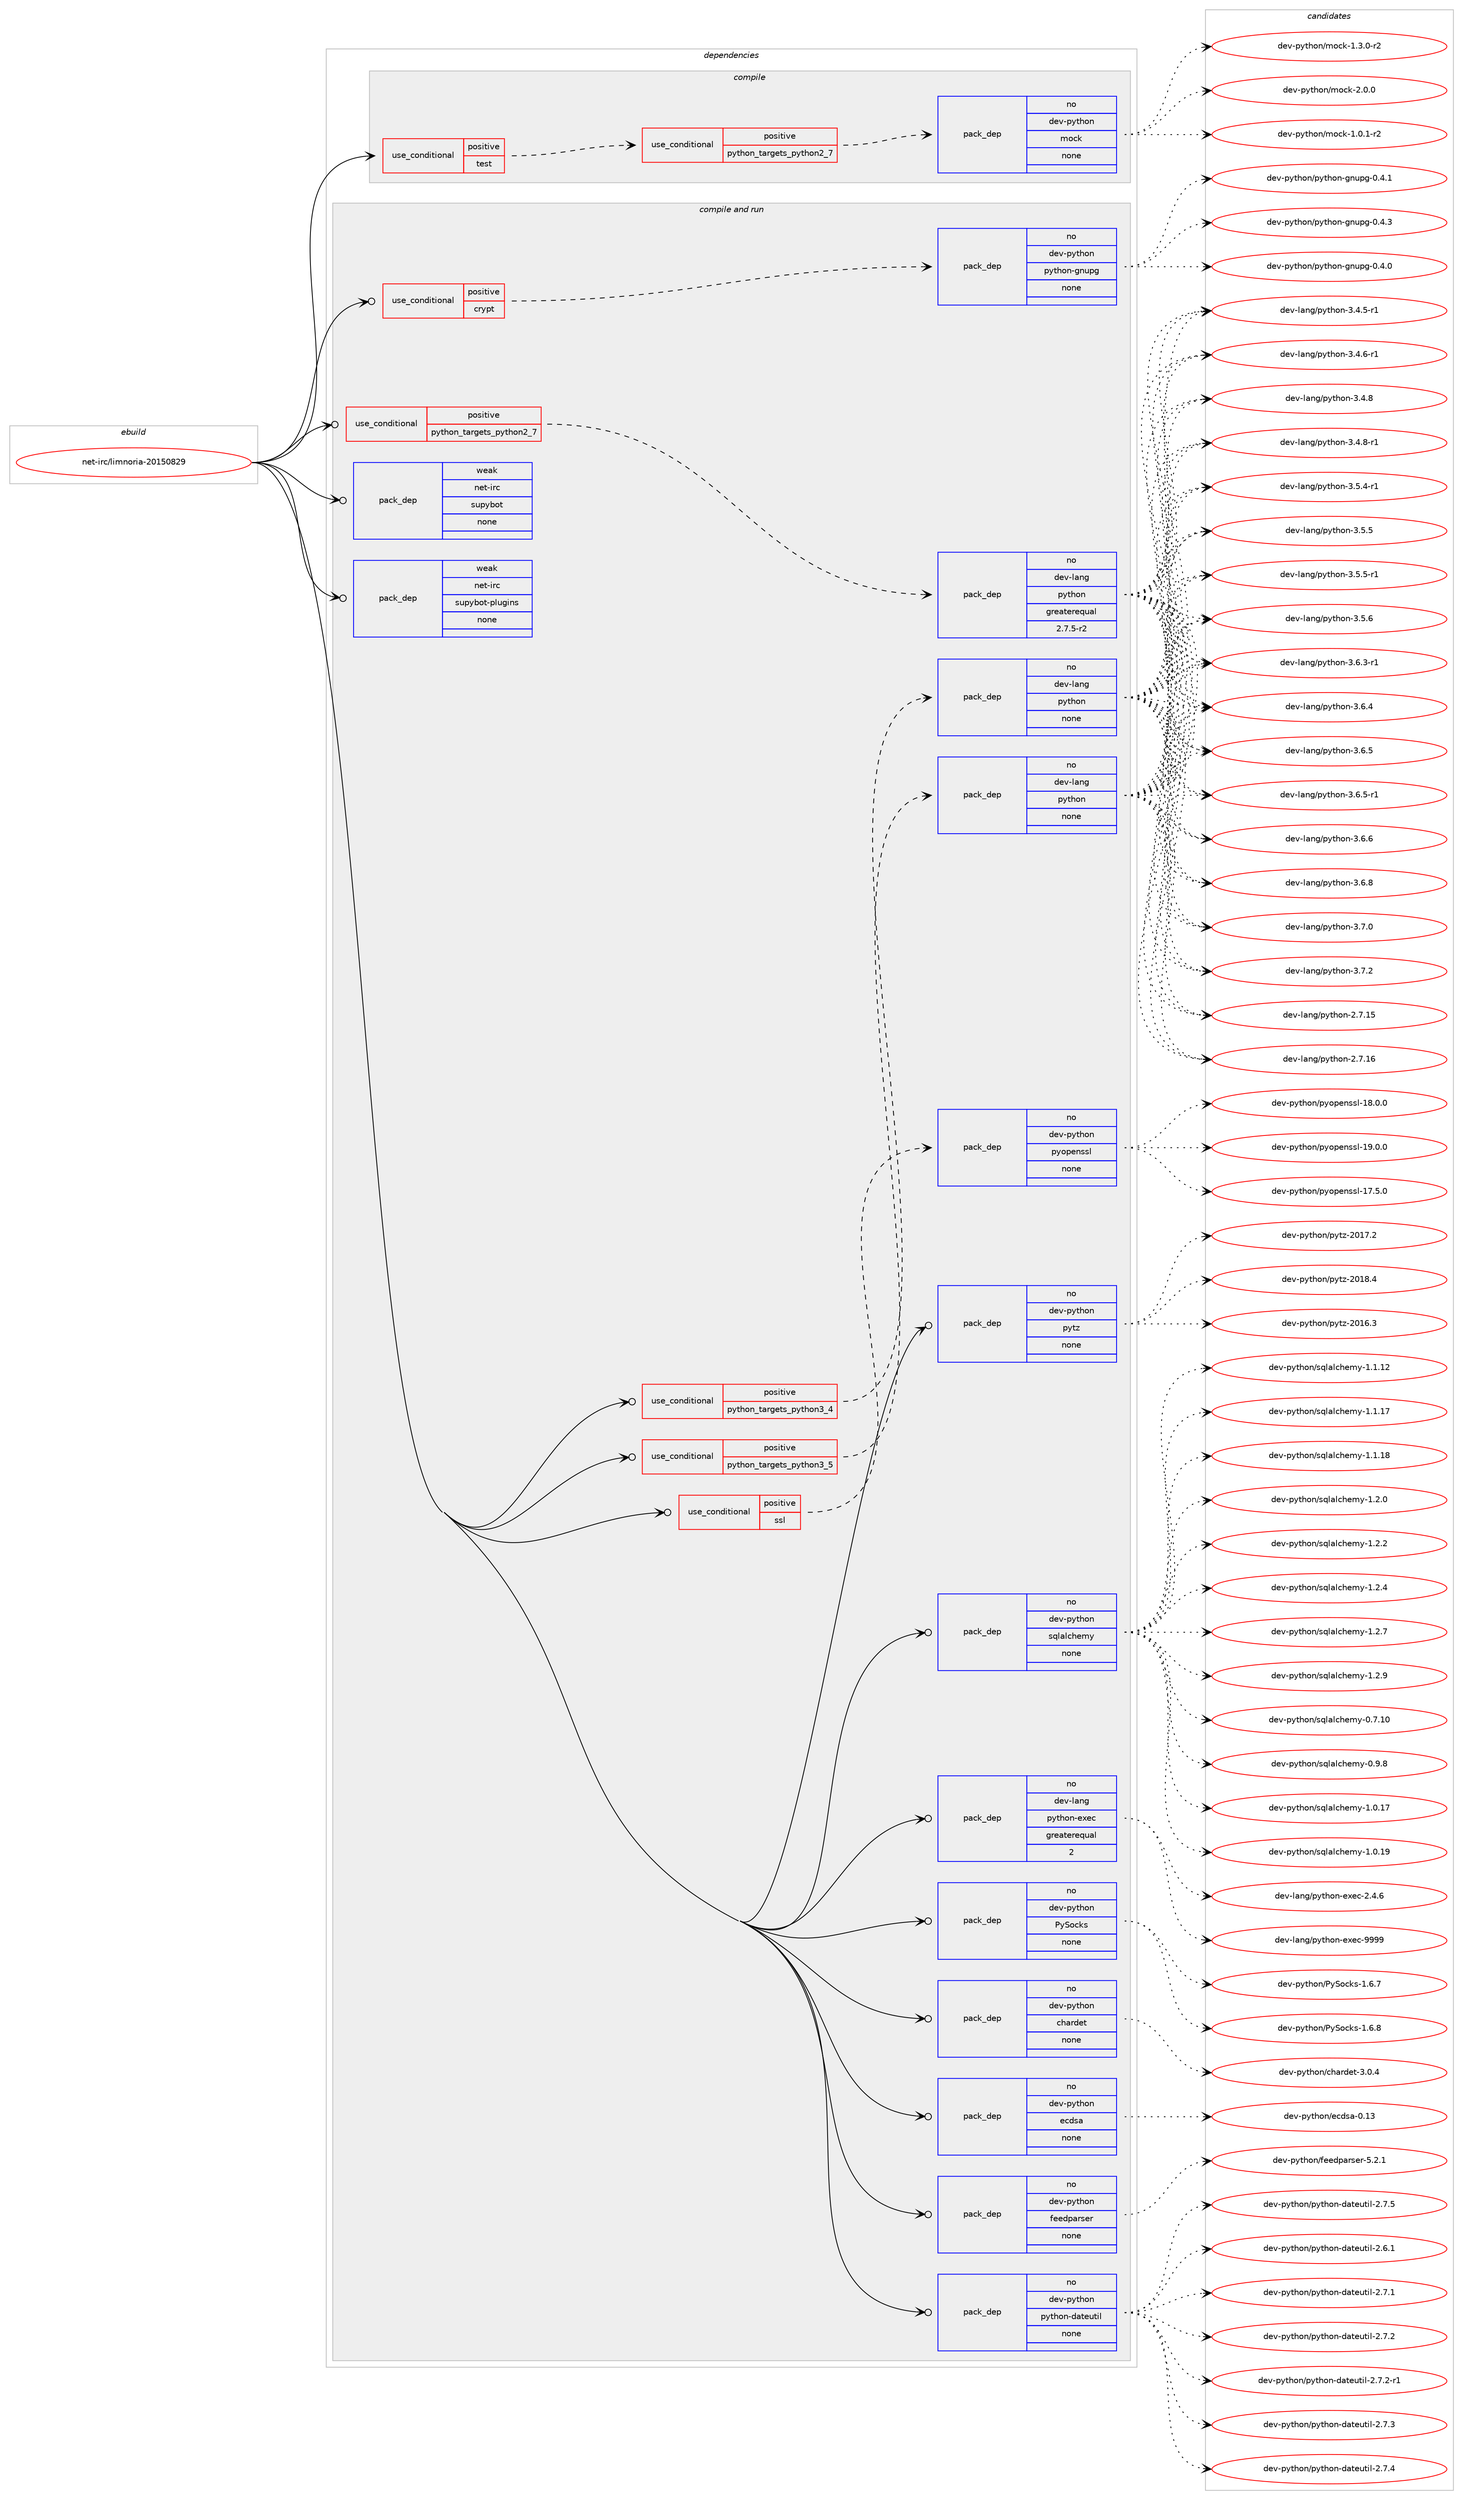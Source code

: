 digraph prolog {

# *************
# Graph options
# *************

newrank=true;
concentrate=true;
compound=true;
graph [rankdir=LR,fontname=Helvetica,fontsize=10,ranksep=1.5];#, ranksep=2.5, nodesep=0.2];
edge  [arrowhead=vee];
node  [fontname=Helvetica,fontsize=10];

# **********
# The ebuild
# **********

subgraph cluster_leftcol {
color=gray;
rank=same;
label=<<i>ebuild</i>>;
id [label="net-irc/limnoria-20150829", color=red, width=4, href="../net-irc/limnoria-20150829.svg"];
}

# ****************
# The dependencies
# ****************

subgraph cluster_midcol {
color=gray;
label=<<i>dependencies</i>>;
subgraph cluster_compile {
fillcolor="#eeeeee";
style=filled;
label=<<i>compile</i>>;
subgraph cond445513 {
dependency1657054 [label=<<TABLE BORDER="0" CELLBORDER="1" CELLSPACING="0" CELLPADDING="4"><TR><TD ROWSPAN="3" CELLPADDING="10">use_conditional</TD></TR><TR><TD>positive</TD></TR><TR><TD>test</TD></TR></TABLE>>, shape=none, color=red];
subgraph cond445514 {
dependency1657055 [label=<<TABLE BORDER="0" CELLBORDER="1" CELLSPACING="0" CELLPADDING="4"><TR><TD ROWSPAN="3" CELLPADDING="10">use_conditional</TD></TR><TR><TD>positive</TD></TR><TR><TD>python_targets_python2_7</TD></TR></TABLE>>, shape=none, color=red];
subgraph pack1184683 {
dependency1657056 [label=<<TABLE BORDER="0" CELLBORDER="1" CELLSPACING="0" CELLPADDING="4" WIDTH="220"><TR><TD ROWSPAN="6" CELLPADDING="30">pack_dep</TD></TR><TR><TD WIDTH="110">no</TD></TR><TR><TD>dev-python</TD></TR><TR><TD>mock</TD></TR><TR><TD>none</TD></TR><TR><TD></TD></TR></TABLE>>, shape=none, color=blue];
}
dependency1657055:e -> dependency1657056:w [weight=20,style="dashed",arrowhead="vee"];
}
dependency1657054:e -> dependency1657055:w [weight=20,style="dashed",arrowhead="vee"];
}
id:e -> dependency1657054:w [weight=20,style="solid",arrowhead="vee"];
}
subgraph cluster_compileandrun {
fillcolor="#eeeeee";
style=filled;
label=<<i>compile and run</i>>;
subgraph cond445515 {
dependency1657057 [label=<<TABLE BORDER="0" CELLBORDER="1" CELLSPACING="0" CELLPADDING="4"><TR><TD ROWSPAN="3" CELLPADDING="10">use_conditional</TD></TR><TR><TD>positive</TD></TR><TR><TD>crypt</TD></TR></TABLE>>, shape=none, color=red];
subgraph pack1184684 {
dependency1657058 [label=<<TABLE BORDER="0" CELLBORDER="1" CELLSPACING="0" CELLPADDING="4" WIDTH="220"><TR><TD ROWSPAN="6" CELLPADDING="30">pack_dep</TD></TR><TR><TD WIDTH="110">no</TD></TR><TR><TD>dev-python</TD></TR><TR><TD>python-gnupg</TD></TR><TR><TD>none</TD></TR><TR><TD></TD></TR></TABLE>>, shape=none, color=blue];
}
dependency1657057:e -> dependency1657058:w [weight=20,style="dashed",arrowhead="vee"];
}
id:e -> dependency1657057:w [weight=20,style="solid",arrowhead="odotvee"];
subgraph cond445516 {
dependency1657059 [label=<<TABLE BORDER="0" CELLBORDER="1" CELLSPACING="0" CELLPADDING="4"><TR><TD ROWSPAN="3" CELLPADDING="10">use_conditional</TD></TR><TR><TD>positive</TD></TR><TR><TD>python_targets_python2_7</TD></TR></TABLE>>, shape=none, color=red];
subgraph pack1184685 {
dependency1657060 [label=<<TABLE BORDER="0" CELLBORDER="1" CELLSPACING="0" CELLPADDING="4" WIDTH="220"><TR><TD ROWSPAN="6" CELLPADDING="30">pack_dep</TD></TR><TR><TD WIDTH="110">no</TD></TR><TR><TD>dev-lang</TD></TR><TR><TD>python</TD></TR><TR><TD>greaterequal</TD></TR><TR><TD>2.7.5-r2</TD></TR></TABLE>>, shape=none, color=blue];
}
dependency1657059:e -> dependency1657060:w [weight=20,style="dashed",arrowhead="vee"];
}
id:e -> dependency1657059:w [weight=20,style="solid",arrowhead="odotvee"];
subgraph cond445517 {
dependency1657061 [label=<<TABLE BORDER="0" CELLBORDER="1" CELLSPACING="0" CELLPADDING="4"><TR><TD ROWSPAN="3" CELLPADDING="10">use_conditional</TD></TR><TR><TD>positive</TD></TR><TR><TD>python_targets_python3_4</TD></TR></TABLE>>, shape=none, color=red];
subgraph pack1184686 {
dependency1657062 [label=<<TABLE BORDER="0" CELLBORDER="1" CELLSPACING="0" CELLPADDING="4" WIDTH="220"><TR><TD ROWSPAN="6" CELLPADDING="30">pack_dep</TD></TR><TR><TD WIDTH="110">no</TD></TR><TR><TD>dev-lang</TD></TR><TR><TD>python</TD></TR><TR><TD>none</TD></TR><TR><TD></TD></TR></TABLE>>, shape=none, color=blue];
}
dependency1657061:e -> dependency1657062:w [weight=20,style="dashed",arrowhead="vee"];
}
id:e -> dependency1657061:w [weight=20,style="solid",arrowhead="odotvee"];
subgraph cond445518 {
dependency1657063 [label=<<TABLE BORDER="0" CELLBORDER="1" CELLSPACING="0" CELLPADDING="4"><TR><TD ROWSPAN="3" CELLPADDING="10">use_conditional</TD></TR><TR><TD>positive</TD></TR><TR><TD>python_targets_python3_5</TD></TR></TABLE>>, shape=none, color=red];
subgraph pack1184687 {
dependency1657064 [label=<<TABLE BORDER="0" CELLBORDER="1" CELLSPACING="0" CELLPADDING="4" WIDTH="220"><TR><TD ROWSPAN="6" CELLPADDING="30">pack_dep</TD></TR><TR><TD WIDTH="110">no</TD></TR><TR><TD>dev-lang</TD></TR><TR><TD>python</TD></TR><TR><TD>none</TD></TR><TR><TD></TD></TR></TABLE>>, shape=none, color=blue];
}
dependency1657063:e -> dependency1657064:w [weight=20,style="dashed",arrowhead="vee"];
}
id:e -> dependency1657063:w [weight=20,style="solid",arrowhead="odotvee"];
subgraph cond445519 {
dependency1657065 [label=<<TABLE BORDER="0" CELLBORDER="1" CELLSPACING="0" CELLPADDING="4"><TR><TD ROWSPAN="3" CELLPADDING="10">use_conditional</TD></TR><TR><TD>positive</TD></TR><TR><TD>ssl</TD></TR></TABLE>>, shape=none, color=red];
subgraph pack1184688 {
dependency1657066 [label=<<TABLE BORDER="0" CELLBORDER="1" CELLSPACING="0" CELLPADDING="4" WIDTH="220"><TR><TD ROWSPAN="6" CELLPADDING="30">pack_dep</TD></TR><TR><TD WIDTH="110">no</TD></TR><TR><TD>dev-python</TD></TR><TR><TD>pyopenssl</TD></TR><TR><TD>none</TD></TR><TR><TD></TD></TR></TABLE>>, shape=none, color=blue];
}
dependency1657065:e -> dependency1657066:w [weight=20,style="dashed",arrowhead="vee"];
}
id:e -> dependency1657065:w [weight=20,style="solid",arrowhead="odotvee"];
subgraph pack1184689 {
dependency1657067 [label=<<TABLE BORDER="0" CELLBORDER="1" CELLSPACING="0" CELLPADDING="4" WIDTH="220"><TR><TD ROWSPAN="6" CELLPADDING="30">pack_dep</TD></TR><TR><TD WIDTH="110">no</TD></TR><TR><TD>dev-lang</TD></TR><TR><TD>python-exec</TD></TR><TR><TD>greaterequal</TD></TR><TR><TD>2</TD></TR></TABLE>>, shape=none, color=blue];
}
id:e -> dependency1657067:w [weight=20,style="solid",arrowhead="odotvee"];
subgraph pack1184690 {
dependency1657068 [label=<<TABLE BORDER="0" CELLBORDER="1" CELLSPACING="0" CELLPADDING="4" WIDTH="220"><TR><TD ROWSPAN="6" CELLPADDING="30">pack_dep</TD></TR><TR><TD WIDTH="110">no</TD></TR><TR><TD>dev-python</TD></TR><TR><TD>PySocks</TD></TR><TR><TD>none</TD></TR><TR><TD></TD></TR></TABLE>>, shape=none, color=blue];
}
id:e -> dependency1657068:w [weight=20,style="solid",arrowhead="odotvee"];
subgraph pack1184691 {
dependency1657069 [label=<<TABLE BORDER="0" CELLBORDER="1" CELLSPACING="0" CELLPADDING="4" WIDTH="220"><TR><TD ROWSPAN="6" CELLPADDING="30">pack_dep</TD></TR><TR><TD WIDTH="110">no</TD></TR><TR><TD>dev-python</TD></TR><TR><TD>chardet</TD></TR><TR><TD>none</TD></TR><TR><TD></TD></TR></TABLE>>, shape=none, color=blue];
}
id:e -> dependency1657069:w [weight=20,style="solid",arrowhead="odotvee"];
subgraph pack1184692 {
dependency1657070 [label=<<TABLE BORDER="0" CELLBORDER="1" CELLSPACING="0" CELLPADDING="4" WIDTH="220"><TR><TD ROWSPAN="6" CELLPADDING="30">pack_dep</TD></TR><TR><TD WIDTH="110">no</TD></TR><TR><TD>dev-python</TD></TR><TR><TD>ecdsa</TD></TR><TR><TD>none</TD></TR><TR><TD></TD></TR></TABLE>>, shape=none, color=blue];
}
id:e -> dependency1657070:w [weight=20,style="solid",arrowhead="odotvee"];
subgraph pack1184693 {
dependency1657071 [label=<<TABLE BORDER="0" CELLBORDER="1" CELLSPACING="0" CELLPADDING="4" WIDTH="220"><TR><TD ROWSPAN="6" CELLPADDING="30">pack_dep</TD></TR><TR><TD WIDTH="110">no</TD></TR><TR><TD>dev-python</TD></TR><TR><TD>feedparser</TD></TR><TR><TD>none</TD></TR><TR><TD></TD></TR></TABLE>>, shape=none, color=blue];
}
id:e -> dependency1657071:w [weight=20,style="solid",arrowhead="odotvee"];
subgraph pack1184694 {
dependency1657072 [label=<<TABLE BORDER="0" CELLBORDER="1" CELLSPACING="0" CELLPADDING="4" WIDTH="220"><TR><TD ROWSPAN="6" CELLPADDING="30">pack_dep</TD></TR><TR><TD WIDTH="110">no</TD></TR><TR><TD>dev-python</TD></TR><TR><TD>python-dateutil</TD></TR><TR><TD>none</TD></TR><TR><TD></TD></TR></TABLE>>, shape=none, color=blue];
}
id:e -> dependency1657072:w [weight=20,style="solid",arrowhead="odotvee"];
subgraph pack1184695 {
dependency1657073 [label=<<TABLE BORDER="0" CELLBORDER="1" CELLSPACING="0" CELLPADDING="4" WIDTH="220"><TR><TD ROWSPAN="6" CELLPADDING="30">pack_dep</TD></TR><TR><TD WIDTH="110">no</TD></TR><TR><TD>dev-python</TD></TR><TR><TD>pytz</TD></TR><TR><TD>none</TD></TR><TR><TD></TD></TR></TABLE>>, shape=none, color=blue];
}
id:e -> dependency1657073:w [weight=20,style="solid",arrowhead="odotvee"];
subgraph pack1184696 {
dependency1657074 [label=<<TABLE BORDER="0" CELLBORDER="1" CELLSPACING="0" CELLPADDING="4" WIDTH="220"><TR><TD ROWSPAN="6" CELLPADDING="30">pack_dep</TD></TR><TR><TD WIDTH="110">no</TD></TR><TR><TD>dev-python</TD></TR><TR><TD>sqlalchemy</TD></TR><TR><TD>none</TD></TR><TR><TD></TD></TR></TABLE>>, shape=none, color=blue];
}
id:e -> dependency1657074:w [weight=20,style="solid",arrowhead="odotvee"];
subgraph pack1184697 {
dependency1657075 [label=<<TABLE BORDER="0" CELLBORDER="1" CELLSPACING="0" CELLPADDING="4" WIDTH="220"><TR><TD ROWSPAN="6" CELLPADDING="30">pack_dep</TD></TR><TR><TD WIDTH="110">weak</TD></TR><TR><TD>net-irc</TD></TR><TR><TD>supybot</TD></TR><TR><TD>none</TD></TR><TR><TD></TD></TR></TABLE>>, shape=none, color=blue];
}
id:e -> dependency1657075:w [weight=20,style="solid",arrowhead="odotvee"];
subgraph pack1184698 {
dependency1657076 [label=<<TABLE BORDER="0" CELLBORDER="1" CELLSPACING="0" CELLPADDING="4" WIDTH="220"><TR><TD ROWSPAN="6" CELLPADDING="30">pack_dep</TD></TR><TR><TD WIDTH="110">weak</TD></TR><TR><TD>net-irc</TD></TR><TR><TD>supybot-plugins</TD></TR><TR><TD>none</TD></TR><TR><TD></TD></TR></TABLE>>, shape=none, color=blue];
}
id:e -> dependency1657076:w [weight=20,style="solid",arrowhead="odotvee"];
}
subgraph cluster_run {
fillcolor="#eeeeee";
style=filled;
label=<<i>run</i>>;
}
}

# **************
# The candidates
# **************

subgraph cluster_choices {
rank=same;
color=gray;
label=<<i>candidates</i>>;

subgraph choice1184683 {
color=black;
nodesep=1;
choice1001011184511212111610411111047109111991074549464846494511450 [label="dev-python/mock-1.0.1-r2", color=red, width=4,href="../dev-python/mock-1.0.1-r2.svg"];
choice1001011184511212111610411111047109111991074549465146484511450 [label="dev-python/mock-1.3.0-r2", color=red, width=4,href="../dev-python/mock-1.3.0-r2.svg"];
choice100101118451121211161041111104710911199107455046484648 [label="dev-python/mock-2.0.0", color=red, width=4,href="../dev-python/mock-2.0.0.svg"];
dependency1657056:e -> choice1001011184511212111610411111047109111991074549464846494511450:w [style=dotted,weight="100"];
dependency1657056:e -> choice1001011184511212111610411111047109111991074549465146484511450:w [style=dotted,weight="100"];
dependency1657056:e -> choice100101118451121211161041111104710911199107455046484648:w [style=dotted,weight="100"];
}
subgraph choice1184684 {
color=black;
nodesep=1;
choice100101118451121211161041111104711212111610411111045103110117112103454846524648 [label="dev-python/python-gnupg-0.4.0", color=red, width=4,href="../dev-python/python-gnupg-0.4.0.svg"];
choice100101118451121211161041111104711212111610411111045103110117112103454846524649 [label="dev-python/python-gnupg-0.4.1", color=red, width=4,href="../dev-python/python-gnupg-0.4.1.svg"];
choice100101118451121211161041111104711212111610411111045103110117112103454846524651 [label="dev-python/python-gnupg-0.4.3", color=red, width=4,href="../dev-python/python-gnupg-0.4.3.svg"];
dependency1657058:e -> choice100101118451121211161041111104711212111610411111045103110117112103454846524648:w [style=dotted,weight="100"];
dependency1657058:e -> choice100101118451121211161041111104711212111610411111045103110117112103454846524649:w [style=dotted,weight="100"];
dependency1657058:e -> choice100101118451121211161041111104711212111610411111045103110117112103454846524651:w [style=dotted,weight="100"];
}
subgraph choice1184685 {
color=black;
nodesep=1;
choice10010111845108971101034711212111610411111045504655464953 [label="dev-lang/python-2.7.15", color=red, width=4,href="../dev-lang/python-2.7.15.svg"];
choice10010111845108971101034711212111610411111045504655464954 [label="dev-lang/python-2.7.16", color=red, width=4,href="../dev-lang/python-2.7.16.svg"];
choice1001011184510897110103471121211161041111104551465246534511449 [label="dev-lang/python-3.4.5-r1", color=red, width=4,href="../dev-lang/python-3.4.5-r1.svg"];
choice1001011184510897110103471121211161041111104551465246544511449 [label="dev-lang/python-3.4.6-r1", color=red, width=4,href="../dev-lang/python-3.4.6-r1.svg"];
choice100101118451089711010347112121116104111110455146524656 [label="dev-lang/python-3.4.8", color=red, width=4,href="../dev-lang/python-3.4.8.svg"];
choice1001011184510897110103471121211161041111104551465246564511449 [label="dev-lang/python-3.4.8-r1", color=red, width=4,href="../dev-lang/python-3.4.8-r1.svg"];
choice1001011184510897110103471121211161041111104551465346524511449 [label="dev-lang/python-3.5.4-r1", color=red, width=4,href="../dev-lang/python-3.5.4-r1.svg"];
choice100101118451089711010347112121116104111110455146534653 [label="dev-lang/python-3.5.5", color=red, width=4,href="../dev-lang/python-3.5.5.svg"];
choice1001011184510897110103471121211161041111104551465346534511449 [label="dev-lang/python-3.5.5-r1", color=red, width=4,href="../dev-lang/python-3.5.5-r1.svg"];
choice100101118451089711010347112121116104111110455146534654 [label="dev-lang/python-3.5.6", color=red, width=4,href="../dev-lang/python-3.5.6.svg"];
choice1001011184510897110103471121211161041111104551465446514511449 [label="dev-lang/python-3.6.3-r1", color=red, width=4,href="../dev-lang/python-3.6.3-r1.svg"];
choice100101118451089711010347112121116104111110455146544652 [label="dev-lang/python-3.6.4", color=red, width=4,href="../dev-lang/python-3.6.4.svg"];
choice100101118451089711010347112121116104111110455146544653 [label="dev-lang/python-3.6.5", color=red, width=4,href="../dev-lang/python-3.6.5.svg"];
choice1001011184510897110103471121211161041111104551465446534511449 [label="dev-lang/python-3.6.5-r1", color=red, width=4,href="../dev-lang/python-3.6.5-r1.svg"];
choice100101118451089711010347112121116104111110455146544654 [label="dev-lang/python-3.6.6", color=red, width=4,href="../dev-lang/python-3.6.6.svg"];
choice100101118451089711010347112121116104111110455146544656 [label="dev-lang/python-3.6.8", color=red, width=4,href="../dev-lang/python-3.6.8.svg"];
choice100101118451089711010347112121116104111110455146554648 [label="dev-lang/python-3.7.0", color=red, width=4,href="../dev-lang/python-3.7.0.svg"];
choice100101118451089711010347112121116104111110455146554650 [label="dev-lang/python-3.7.2", color=red, width=4,href="../dev-lang/python-3.7.2.svg"];
dependency1657060:e -> choice10010111845108971101034711212111610411111045504655464953:w [style=dotted,weight="100"];
dependency1657060:e -> choice10010111845108971101034711212111610411111045504655464954:w [style=dotted,weight="100"];
dependency1657060:e -> choice1001011184510897110103471121211161041111104551465246534511449:w [style=dotted,weight="100"];
dependency1657060:e -> choice1001011184510897110103471121211161041111104551465246544511449:w [style=dotted,weight="100"];
dependency1657060:e -> choice100101118451089711010347112121116104111110455146524656:w [style=dotted,weight="100"];
dependency1657060:e -> choice1001011184510897110103471121211161041111104551465246564511449:w [style=dotted,weight="100"];
dependency1657060:e -> choice1001011184510897110103471121211161041111104551465346524511449:w [style=dotted,weight="100"];
dependency1657060:e -> choice100101118451089711010347112121116104111110455146534653:w [style=dotted,weight="100"];
dependency1657060:e -> choice1001011184510897110103471121211161041111104551465346534511449:w [style=dotted,weight="100"];
dependency1657060:e -> choice100101118451089711010347112121116104111110455146534654:w [style=dotted,weight="100"];
dependency1657060:e -> choice1001011184510897110103471121211161041111104551465446514511449:w [style=dotted,weight="100"];
dependency1657060:e -> choice100101118451089711010347112121116104111110455146544652:w [style=dotted,weight="100"];
dependency1657060:e -> choice100101118451089711010347112121116104111110455146544653:w [style=dotted,weight="100"];
dependency1657060:e -> choice1001011184510897110103471121211161041111104551465446534511449:w [style=dotted,weight="100"];
dependency1657060:e -> choice100101118451089711010347112121116104111110455146544654:w [style=dotted,weight="100"];
dependency1657060:e -> choice100101118451089711010347112121116104111110455146544656:w [style=dotted,weight="100"];
dependency1657060:e -> choice100101118451089711010347112121116104111110455146554648:w [style=dotted,weight="100"];
dependency1657060:e -> choice100101118451089711010347112121116104111110455146554650:w [style=dotted,weight="100"];
}
subgraph choice1184686 {
color=black;
nodesep=1;
choice10010111845108971101034711212111610411111045504655464953 [label="dev-lang/python-2.7.15", color=red, width=4,href="../dev-lang/python-2.7.15.svg"];
choice10010111845108971101034711212111610411111045504655464954 [label="dev-lang/python-2.7.16", color=red, width=4,href="../dev-lang/python-2.7.16.svg"];
choice1001011184510897110103471121211161041111104551465246534511449 [label="dev-lang/python-3.4.5-r1", color=red, width=4,href="../dev-lang/python-3.4.5-r1.svg"];
choice1001011184510897110103471121211161041111104551465246544511449 [label="dev-lang/python-3.4.6-r1", color=red, width=4,href="../dev-lang/python-3.4.6-r1.svg"];
choice100101118451089711010347112121116104111110455146524656 [label="dev-lang/python-3.4.8", color=red, width=4,href="../dev-lang/python-3.4.8.svg"];
choice1001011184510897110103471121211161041111104551465246564511449 [label="dev-lang/python-3.4.8-r1", color=red, width=4,href="../dev-lang/python-3.4.8-r1.svg"];
choice1001011184510897110103471121211161041111104551465346524511449 [label="dev-lang/python-3.5.4-r1", color=red, width=4,href="../dev-lang/python-3.5.4-r1.svg"];
choice100101118451089711010347112121116104111110455146534653 [label="dev-lang/python-3.5.5", color=red, width=4,href="../dev-lang/python-3.5.5.svg"];
choice1001011184510897110103471121211161041111104551465346534511449 [label="dev-lang/python-3.5.5-r1", color=red, width=4,href="../dev-lang/python-3.5.5-r1.svg"];
choice100101118451089711010347112121116104111110455146534654 [label="dev-lang/python-3.5.6", color=red, width=4,href="../dev-lang/python-3.5.6.svg"];
choice1001011184510897110103471121211161041111104551465446514511449 [label="dev-lang/python-3.6.3-r1", color=red, width=4,href="../dev-lang/python-3.6.3-r1.svg"];
choice100101118451089711010347112121116104111110455146544652 [label="dev-lang/python-3.6.4", color=red, width=4,href="../dev-lang/python-3.6.4.svg"];
choice100101118451089711010347112121116104111110455146544653 [label="dev-lang/python-3.6.5", color=red, width=4,href="../dev-lang/python-3.6.5.svg"];
choice1001011184510897110103471121211161041111104551465446534511449 [label="dev-lang/python-3.6.5-r1", color=red, width=4,href="../dev-lang/python-3.6.5-r1.svg"];
choice100101118451089711010347112121116104111110455146544654 [label="dev-lang/python-3.6.6", color=red, width=4,href="../dev-lang/python-3.6.6.svg"];
choice100101118451089711010347112121116104111110455146544656 [label="dev-lang/python-3.6.8", color=red, width=4,href="../dev-lang/python-3.6.8.svg"];
choice100101118451089711010347112121116104111110455146554648 [label="dev-lang/python-3.7.0", color=red, width=4,href="../dev-lang/python-3.7.0.svg"];
choice100101118451089711010347112121116104111110455146554650 [label="dev-lang/python-3.7.2", color=red, width=4,href="../dev-lang/python-3.7.2.svg"];
dependency1657062:e -> choice10010111845108971101034711212111610411111045504655464953:w [style=dotted,weight="100"];
dependency1657062:e -> choice10010111845108971101034711212111610411111045504655464954:w [style=dotted,weight="100"];
dependency1657062:e -> choice1001011184510897110103471121211161041111104551465246534511449:w [style=dotted,weight="100"];
dependency1657062:e -> choice1001011184510897110103471121211161041111104551465246544511449:w [style=dotted,weight="100"];
dependency1657062:e -> choice100101118451089711010347112121116104111110455146524656:w [style=dotted,weight="100"];
dependency1657062:e -> choice1001011184510897110103471121211161041111104551465246564511449:w [style=dotted,weight="100"];
dependency1657062:e -> choice1001011184510897110103471121211161041111104551465346524511449:w [style=dotted,weight="100"];
dependency1657062:e -> choice100101118451089711010347112121116104111110455146534653:w [style=dotted,weight="100"];
dependency1657062:e -> choice1001011184510897110103471121211161041111104551465346534511449:w [style=dotted,weight="100"];
dependency1657062:e -> choice100101118451089711010347112121116104111110455146534654:w [style=dotted,weight="100"];
dependency1657062:e -> choice1001011184510897110103471121211161041111104551465446514511449:w [style=dotted,weight="100"];
dependency1657062:e -> choice100101118451089711010347112121116104111110455146544652:w [style=dotted,weight="100"];
dependency1657062:e -> choice100101118451089711010347112121116104111110455146544653:w [style=dotted,weight="100"];
dependency1657062:e -> choice1001011184510897110103471121211161041111104551465446534511449:w [style=dotted,weight="100"];
dependency1657062:e -> choice100101118451089711010347112121116104111110455146544654:w [style=dotted,weight="100"];
dependency1657062:e -> choice100101118451089711010347112121116104111110455146544656:w [style=dotted,weight="100"];
dependency1657062:e -> choice100101118451089711010347112121116104111110455146554648:w [style=dotted,weight="100"];
dependency1657062:e -> choice100101118451089711010347112121116104111110455146554650:w [style=dotted,weight="100"];
}
subgraph choice1184687 {
color=black;
nodesep=1;
choice10010111845108971101034711212111610411111045504655464953 [label="dev-lang/python-2.7.15", color=red, width=4,href="../dev-lang/python-2.7.15.svg"];
choice10010111845108971101034711212111610411111045504655464954 [label="dev-lang/python-2.7.16", color=red, width=4,href="../dev-lang/python-2.7.16.svg"];
choice1001011184510897110103471121211161041111104551465246534511449 [label="dev-lang/python-3.4.5-r1", color=red, width=4,href="../dev-lang/python-3.4.5-r1.svg"];
choice1001011184510897110103471121211161041111104551465246544511449 [label="dev-lang/python-3.4.6-r1", color=red, width=4,href="../dev-lang/python-3.4.6-r1.svg"];
choice100101118451089711010347112121116104111110455146524656 [label="dev-lang/python-3.4.8", color=red, width=4,href="../dev-lang/python-3.4.8.svg"];
choice1001011184510897110103471121211161041111104551465246564511449 [label="dev-lang/python-3.4.8-r1", color=red, width=4,href="../dev-lang/python-3.4.8-r1.svg"];
choice1001011184510897110103471121211161041111104551465346524511449 [label="dev-lang/python-3.5.4-r1", color=red, width=4,href="../dev-lang/python-3.5.4-r1.svg"];
choice100101118451089711010347112121116104111110455146534653 [label="dev-lang/python-3.5.5", color=red, width=4,href="../dev-lang/python-3.5.5.svg"];
choice1001011184510897110103471121211161041111104551465346534511449 [label="dev-lang/python-3.5.5-r1", color=red, width=4,href="../dev-lang/python-3.5.5-r1.svg"];
choice100101118451089711010347112121116104111110455146534654 [label="dev-lang/python-3.5.6", color=red, width=4,href="../dev-lang/python-3.5.6.svg"];
choice1001011184510897110103471121211161041111104551465446514511449 [label="dev-lang/python-3.6.3-r1", color=red, width=4,href="../dev-lang/python-3.6.3-r1.svg"];
choice100101118451089711010347112121116104111110455146544652 [label="dev-lang/python-3.6.4", color=red, width=4,href="../dev-lang/python-3.6.4.svg"];
choice100101118451089711010347112121116104111110455146544653 [label="dev-lang/python-3.6.5", color=red, width=4,href="../dev-lang/python-3.6.5.svg"];
choice1001011184510897110103471121211161041111104551465446534511449 [label="dev-lang/python-3.6.5-r1", color=red, width=4,href="../dev-lang/python-3.6.5-r1.svg"];
choice100101118451089711010347112121116104111110455146544654 [label="dev-lang/python-3.6.6", color=red, width=4,href="../dev-lang/python-3.6.6.svg"];
choice100101118451089711010347112121116104111110455146544656 [label="dev-lang/python-3.6.8", color=red, width=4,href="../dev-lang/python-3.6.8.svg"];
choice100101118451089711010347112121116104111110455146554648 [label="dev-lang/python-3.7.0", color=red, width=4,href="../dev-lang/python-3.7.0.svg"];
choice100101118451089711010347112121116104111110455146554650 [label="dev-lang/python-3.7.2", color=red, width=4,href="../dev-lang/python-3.7.2.svg"];
dependency1657064:e -> choice10010111845108971101034711212111610411111045504655464953:w [style=dotted,weight="100"];
dependency1657064:e -> choice10010111845108971101034711212111610411111045504655464954:w [style=dotted,weight="100"];
dependency1657064:e -> choice1001011184510897110103471121211161041111104551465246534511449:w [style=dotted,weight="100"];
dependency1657064:e -> choice1001011184510897110103471121211161041111104551465246544511449:w [style=dotted,weight="100"];
dependency1657064:e -> choice100101118451089711010347112121116104111110455146524656:w [style=dotted,weight="100"];
dependency1657064:e -> choice1001011184510897110103471121211161041111104551465246564511449:w [style=dotted,weight="100"];
dependency1657064:e -> choice1001011184510897110103471121211161041111104551465346524511449:w [style=dotted,weight="100"];
dependency1657064:e -> choice100101118451089711010347112121116104111110455146534653:w [style=dotted,weight="100"];
dependency1657064:e -> choice1001011184510897110103471121211161041111104551465346534511449:w [style=dotted,weight="100"];
dependency1657064:e -> choice100101118451089711010347112121116104111110455146534654:w [style=dotted,weight="100"];
dependency1657064:e -> choice1001011184510897110103471121211161041111104551465446514511449:w [style=dotted,weight="100"];
dependency1657064:e -> choice100101118451089711010347112121116104111110455146544652:w [style=dotted,weight="100"];
dependency1657064:e -> choice100101118451089711010347112121116104111110455146544653:w [style=dotted,weight="100"];
dependency1657064:e -> choice1001011184510897110103471121211161041111104551465446534511449:w [style=dotted,weight="100"];
dependency1657064:e -> choice100101118451089711010347112121116104111110455146544654:w [style=dotted,weight="100"];
dependency1657064:e -> choice100101118451089711010347112121116104111110455146544656:w [style=dotted,weight="100"];
dependency1657064:e -> choice100101118451089711010347112121116104111110455146554648:w [style=dotted,weight="100"];
dependency1657064:e -> choice100101118451089711010347112121116104111110455146554650:w [style=dotted,weight="100"];
}
subgraph choice1184688 {
color=black;
nodesep=1;
choice100101118451121211161041111104711212111111210111011511510845495546534648 [label="dev-python/pyopenssl-17.5.0", color=red, width=4,href="../dev-python/pyopenssl-17.5.0.svg"];
choice100101118451121211161041111104711212111111210111011511510845495646484648 [label="dev-python/pyopenssl-18.0.0", color=red, width=4,href="../dev-python/pyopenssl-18.0.0.svg"];
choice100101118451121211161041111104711212111111210111011511510845495746484648 [label="dev-python/pyopenssl-19.0.0", color=red, width=4,href="../dev-python/pyopenssl-19.0.0.svg"];
dependency1657066:e -> choice100101118451121211161041111104711212111111210111011511510845495546534648:w [style=dotted,weight="100"];
dependency1657066:e -> choice100101118451121211161041111104711212111111210111011511510845495646484648:w [style=dotted,weight="100"];
dependency1657066:e -> choice100101118451121211161041111104711212111111210111011511510845495746484648:w [style=dotted,weight="100"];
}
subgraph choice1184689 {
color=black;
nodesep=1;
choice1001011184510897110103471121211161041111104510112010199455046524654 [label="dev-lang/python-exec-2.4.6", color=red, width=4,href="../dev-lang/python-exec-2.4.6.svg"];
choice10010111845108971101034711212111610411111045101120101994557575757 [label="dev-lang/python-exec-9999", color=red, width=4,href="../dev-lang/python-exec-9999.svg"];
dependency1657067:e -> choice1001011184510897110103471121211161041111104510112010199455046524654:w [style=dotted,weight="100"];
dependency1657067:e -> choice10010111845108971101034711212111610411111045101120101994557575757:w [style=dotted,weight="100"];
}
subgraph choice1184690 {
color=black;
nodesep=1;
choice1001011184511212111610411111047801218311199107115454946544655 [label="dev-python/PySocks-1.6.7", color=red, width=4,href="../dev-python/PySocks-1.6.7.svg"];
choice1001011184511212111610411111047801218311199107115454946544656 [label="dev-python/PySocks-1.6.8", color=red, width=4,href="../dev-python/PySocks-1.6.8.svg"];
dependency1657068:e -> choice1001011184511212111610411111047801218311199107115454946544655:w [style=dotted,weight="100"];
dependency1657068:e -> choice1001011184511212111610411111047801218311199107115454946544656:w [style=dotted,weight="100"];
}
subgraph choice1184691 {
color=black;
nodesep=1;
choice10010111845112121116104111110479910497114100101116455146484652 [label="dev-python/chardet-3.0.4", color=red, width=4,href="../dev-python/chardet-3.0.4.svg"];
dependency1657069:e -> choice10010111845112121116104111110479910497114100101116455146484652:w [style=dotted,weight="100"];
}
subgraph choice1184692 {
color=black;
nodesep=1;
choice100101118451121211161041111104710199100115974548464951 [label="dev-python/ecdsa-0.13", color=red, width=4,href="../dev-python/ecdsa-0.13.svg"];
dependency1657070:e -> choice100101118451121211161041111104710199100115974548464951:w [style=dotted,weight="100"];
}
subgraph choice1184693 {
color=black;
nodesep=1;
choice100101118451121211161041111104710210110110011297114115101114455346504649 [label="dev-python/feedparser-5.2.1", color=red, width=4,href="../dev-python/feedparser-5.2.1.svg"];
dependency1657071:e -> choice100101118451121211161041111104710210110110011297114115101114455346504649:w [style=dotted,weight="100"];
}
subgraph choice1184694 {
color=black;
nodesep=1;
choice10010111845112121116104111110471121211161041111104510097116101117116105108455046544649 [label="dev-python/python-dateutil-2.6.1", color=red, width=4,href="../dev-python/python-dateutil-2.6.1.svg"];
choice10010111845112121116104111110471121211161041111104510097116101117116105108455046554649 [label="dev-python/python-dateutil-2.7.1", color=red, width=4,href="../dev-python/python-dateutil-2.7.1.svg"];
choice10010111845112121116104111110471121211161041111104510097116101117116105108455046554650 [label="dev-python/python-dateutil-2.7.2", color=red, width=4,href="../dev-python/python-dateutil-2.7.2.svg"];
choice100101118451121211161041111104711212111610411111045100971161011171161051084550465546504511449 [label="dev-python/python-dateutil-2.7.2-r1", color=red, width=4,href="../dev-python/python-dateutil-2.7.2-r1.svg"];
choice10010111845112121116104111110471121211161041111104510097116101117116105108455046554651 [label="dev-python/python-dateutil-2.7.3", color=red, width=4,href="../dev-python/python-dateutil-2.7.3.svg"];
choice10010111845112121116104111110471121211161041111104510097116101117116105108455046554652 [label="dev-python/python-dateutil-2.7.4", color=red, width=4,href="../dev-python/python-dateutil-2.7.4.svg"];
choice10010111845112121116104111110471121211161041111104510097116101117116105108455046554653 [label="dev-python/python-dateutil-2.7.5", color=red, width=4,href="../dev-python/python-dateutil-2.7.5.svg"];
dependency1657072:e -> choice10010111845112121116104111110471121211161041111104510097116101117116105108455046544649:w [style=dotted,weight="100"];
dependency1657072:e -> choice10010111845112121116104111110471121211161041111104510097116101117116105108455046554649:w [style=dotted,weight="100"];
dependency1657072:e -> choice10010111845112121116104111110471121211161041111104510097116101117116105108455046554650:w [style=dotted,weight="100"];
dependency1657072:e -> choice100101118451121211161041111104711212111610411111045100971161011171161051084550465546504511449:w [style=dotted,weight="100"];
dependency1657072:e -> choice10010111845112121116104111110471121211161041111104510097116101117116105108455046554651:w [style=dotted,weight="100"];
dependency1657072:e -> choice10010111845112121116104111110471121211161041111104510097116101117116105108455046554652:w [style=dotted,weight="100"];
dependency1657072:e -> choice10010111845112121116104111110471121211161041111104510097116101117116105108455046554653:w [style=dotted,weight="100"];
}
subgraph choice1184695 {
color=black;
nodesep=1;
choice100101118451121211161041111104711212111612245504849544651 [label="dev-python/pytz-2016.3", color=red, width=4,href="../dev-python/pytz-2016.3.svg"];
choice100101118451121211161041111104711212111612245504849554650 [label="dev-python/pytz-2017.2", color=red, width=4,href="../dev-python/pytz-2017.2.svg"];
choice100101118451121211161041111104711212111612245504849564652 [label="dev-python/pytz-2018.4", color=red, width=4,href="../dev-python/pytz-2018.4.svg"];
dependency1657073:e -> choice100101118451121211161041111104711212111612245504849544651:w [style=dotted,weight="100"];
dependency1657073:e -> choice100101118451121211161041111104711212111612245504849554650:w [style=dotted,weight="100"];
dependency1657073:e -> choice100101118451121211161041111104711212111612245504849564652:w [style=dotted,weight="100"];
}
subgraph choice1184696 {
color=black;
nodesep=1;
choice1001011184511212111610411111047115113108971089910410110912145484655464948 [label="dev-python/sqlalchemy-0.7.10", color=red, width=4,href="../dev-python/sqlalchemy-0.7.10.svg"];
choice10010111845112121116104111110471151131089710899104101109121454846574656 [label="dev-python/sqlalchemy-0.9.8", color=red, width=4,href="../dev-python/sqlalchemy-0.9.8.svg"];
choice1001011184511212111610411111047115113108971089910410110912145494648464955 [label="dev-python/sqlalchemy-1.0.17", color=red, width=4,href="../dev-python/sqlalchemy-1.0.17.svg"];
choice1001011184511212111610411111047115113108971089910410110912145494648464957 [label="dev-python/sqlalchemy-1.0.19", color=red, width=4,href="../dev-python/sqlalchemy-1.0.19.svg"];
choice1001011184511212111610411111047115113108971089910410110912145494649464950 [label="dev-python/sqlalchemy-1.1.12", color=red, width=4,href="../dev-python/sqlalchemy-1.1.12.svg"];
choice1001011184511212111610411111047115113108971089910410110912145494649464955 [label="dev-python/sqlalchemy-1.1.17", color=red, width=4,href="../dev-python/sqlalchemy-1.1.17.svg"];
choice1001011184511212111610411111047115113108971089910410110912145494649464956 [label="dev-python/sqlalchemy-1.1.18", color=red, width=4,href="../dev-python/sqlalchemy-1.1.18.svg"];
choice10010111845112121116104111110471151131089710899104101109121454946504648 [label="dev-python/sqlalchemy-1.2.0", color=red, width=4,href="../dev-python/sqlalchemy-1.2.0.svg"];
choice10010111845112121116104111110471151131089710899104101109121454946504650 [label="dev-python/sqlalchemy-1.2.2", color=red, width=4,href="../dev-python/sqlalchemy-1.2.2.svg"];
choice10010111845112121116104111110471151131089710899104101109121454946504652 [label="dev-python/sqlalchemy-1.2.4", color=red, width=4,href="../dev-python/sqlalchemy-1.2.4.svg"];
choice10010111845112121116104111110471151131089710899104101109121454946504655 [label="dev-python/sqlalchemy-1.2.7", color=red, width=4,href="../dev-python/sqlalchemy-1.2.7.svg"];
choice10010111845112121116104111110471151131089710899104101109121454946504657 [label="dev-python/sqlalchemy-1.2.9", color=red, width=4,href="../dev-python/sqlalchemy-1.2.9.svg"];
dependency1657074:e -> choice1001011184511212111610411111047115113108971089910410110912145484655464948:w [style=dotted,weight="100"];
dependency1657074:e -> choice10010111845112121116104111110471151131089710899104101109121454846574656:w [style=dotted,weight="100"];
dependency1657074:e -> choice1001011184511212111610411111047115113108971089910410110912145494648464955:w [style=dotted,weight="100"];
dependency1657074:e -> choice1001011184511212111610411111047115113108971089910410110912145494648464957:w [style=dotted,weight="100"];
dependency1657074:e -> choice1001011184511212111610411111047115113108971089910410110912145494649464950:w [style=dotted,weight="100"];
dependency1657074:e -> choice1001011184511212111610411111047115113108971089910410110912145494649464955:w [style=dotted,weight="100"];
dependency1657074:e -> choice1001011184511212111610411111047115113108971089910410110912145494649464956:w [style=dotted,weight="100"];
dependency1657074:e -> choice10010111845112121116104111110471151131089710899104101109121454946504648:w [style=dotted,weight="100"];
dependency1657074:e -> choice10010111845112121116104111110471151131089710899104101109121454946504650:w [style=dotted,weight="100"];
dependency1657074:e -> choice10010111845112121116104111110471151131089710899104101109121454946504652:w [style=dotted,weight="100"];
dependency1657074:e -> choice10010111845112121116104111110471151131089710899104101109121454946504655:w [style=dotted,weight="100"];
dependency1657074:e -> choice10010111845112121116104111110471151131089710899104101109121454946504657:w [style=dotted,weight="100"];
}
subgraph choice1184697 {
color=black;
nodesep=1;
}
subgraph choice1184698 {
color=black;
nodesep=1;
}
}

}
